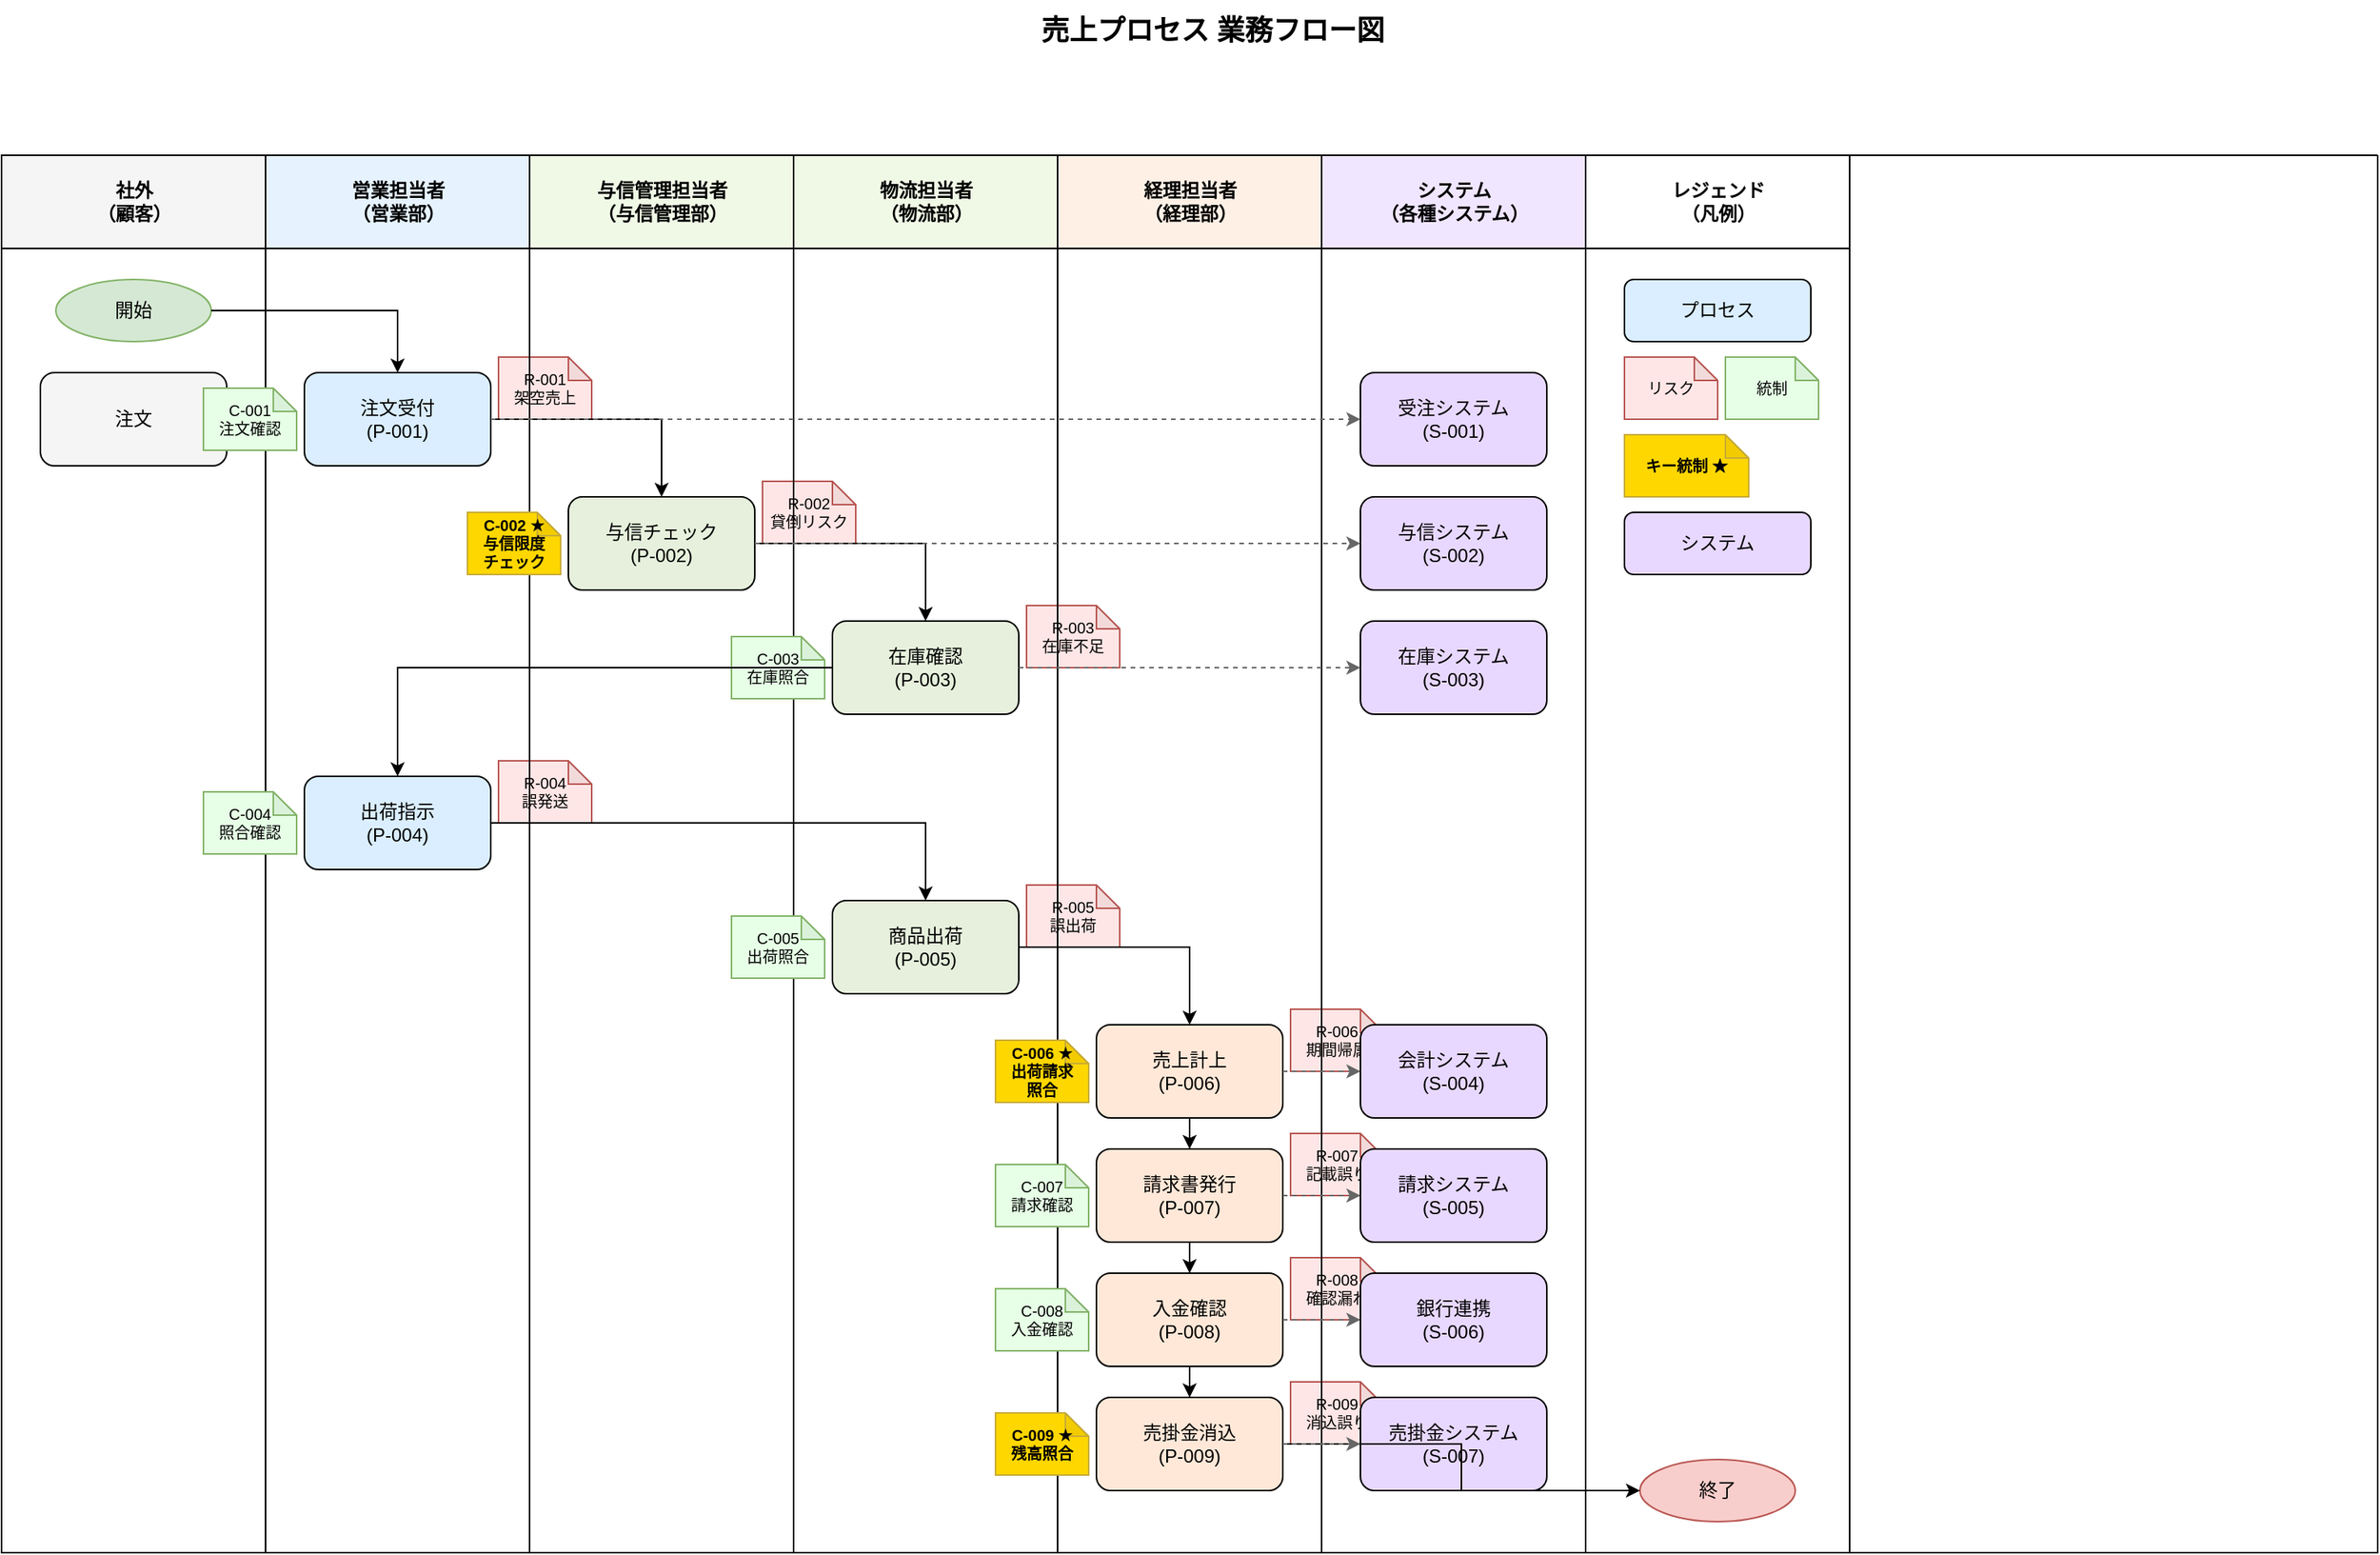 <mxfile version="24.0.0" type="device">
  <diagram name="売上プロセス業務フロー図" id="sales-process-flow">
    <mxGraphModel dx="1422" dy="794" grid="1" gridSize="10" guides="1" tooltips="1" connect="1" arrows="1" fold="1" page="1" pageScale="1" pageWidth="1654" pageHeight="1169" math="0" shadow="0">
      <root>
        <mxCell id="0" />
        <mxCell id="1" parent="0" />
        
        <!-- タイトル -->
        <mxCell id="title" value="売上プロセス 業務フロー図" style="text;html=1;strokeColor=none;fillColor=none;align=center;verticalAlign=middle;whiteSpace=wrap;rounded=0;fontSize=18;fontStyle=1" parent="1" vertex="1">
          <mxGeometry x="600" y="20" width="400" height="40" as="geometry" />
        </mxCell>
        
        <!-- スイムレーンコンテナ -->
        <mxCell id="2" value="" style="swimlane;startSize=0;" parent="1" vertex="1">
          <mxGeometry x="20" y="120" width="1530" height="900" as="geometry" />
        </mxCell>
        
        <!-- 社外（顧客） -->
        <mxCell id="3" value="社外&lt;br&gt;（顧客）" style="swimlane;html=1;startSize=60;fillColor=#F5F5F5;" parent="2" vertex="1">
          <mxGeometry width="170" height="900" as="geometry" />
        </mxCell>
        
        <mxCell id="start" value="開始" style="ellipse;whiteSpace=wrap;html=1;fillColor=#D5E8D4;strokeColor=#82B366;" parent="3" vertex="1">
          <mxGeometry x="35" y="80" width="100" height="40" as="geometry" />
        </mxCell>
        
        <mxCell id="customer-order" value="注文" style="rounded=1;whiteSpace=wrap;html=1;fillColor=#F5F5F5;strokeColor=#000000;" parent="3" vertex="1">
          <mxGeometry x="25" y="140" width="120" height="60" as="geometry" />
        </mxCell>
        
        <!-- 営業担当者 -->
        <mxCell id="4" value="営業担当者&lt;br&gt;（営業部）" style="swimlane;html=1;startSize=60;fillColor=#E6F3FF;" parent="2" vertex="1">
          <mxGeometry x="170" width="170" height="900" as="geometry" />
        </mxCell>
        
        <!-- P-001: 注文受付 -->
        <mxCell id="process-001" value="注文受付&lt;br&gt;(P-001)" style="rounded=1;whiteSpace=wrap;html=1;fillColor=#DAEEFF;strokeColor=#000000;" parent="4" vertex="1">
          <mxGeometry x="25" y="140" width="120" height="60" as="geometry" />
        </mxCell>
        
        <!-- R-001リスク付箋 -->
        <mxCell id="risk-001" value="R-001&lt;br&gt;架空売上" style="shape=note;whiteSpace=wrap;html=1;backgroundOutline=1;darkOpacity=0.05;fillColor=#FFE6E6;strokeColor=#B85450;size=15;fontSize=10;" parent="4" vertex="1">
          <mxGeometry x="150" y="130" width="60" height="40" as="geometry" />
        </mxCell>
        
        <!-- C-001統制付箋 -->
        <mxCell id="control-001" value="C-001&lt;br&gt;注文確認" style="shape=note;whiteSpace=wrap;html=1;backgroundOutline=1;darkOpacity=0.05;fillColor=#E6FFE6;strokeColor=#82B366;size=15;fontSize=10;" parent="4" vertex="1">
          <mxGeometry x="-40" y="150" width="60" height="40" as="geometry" />
        </mxCell>
        
        <!-- P-004: 出荷指示 -->
        <mxCell id="process-004" value="出荷指示&lt;br&gt;(P-004)" style="rounded=1;whiteSpace=wrap;html=1;fillColor=#DAEEFF;strokeColor=#000000;" parent="4" vertex="1">
          <mxGeometry x="25" y="400" width="120" height="60" as="geometry" />
        </mxCell>
        
        <!-- R-004リスク付箋 -->
        <mxCell id="risk-004" value="R-004&lt;br&gt;誤発送" style="shape=note;whiteSpace=wrap;html=1;backgroundOutline=1;darkOpacity=0.05;fillColor=#FFE6E6;strokeColor=#B85450;size=15;fontSize=10;" parent="4" vertex="1">
          <mxGeometry x="150" y="390" width="60" height="40" as="geometry" />
        </mxCell>
        
        <!-- C-004統制付箋 -->
        <mxCell id="control-004" value="C-004&lt;br&gt;照合確認" style="shape=note;whiteSpace=wrap;html=1;backgroundOutline=1;darkOpacity=0.05;fillColor=#E6FFE6;strokeColor=#82B366;size=15;fontSize=10;" parent="4" vertex="1">
          <mxGeometry x="-40" y="410" width="60" height="40" as="geometry" />
        </mxCell>
        
        <!-- 与信管理担当者 -->
        <mxCell id="5" value="与信管理担当者&lt;br&gt;（与信管理部）" style="swimlane;html=1;startSize=60;fillColor=#F0F8E6;" parent="2" vertex="1">
          <mxGeometry x="340" width="170" height="900" as="geometry" />
        </mxCell>
        
        <!-- P-002: 与信チェック -->
        <mxCell id="process-002" value="与信チェック&lt;br&gt;(P-002)" style="rounded=1;whiteSpace=wrap;html=1;fillColor=#E6F0DC;strokeColor=#000000;" parent="5" vertex="1">
          <mxGeometry x="25" y="220" width="120" height="60" as="geometry" />
        </mxCell>
        
        <!-- R-002リスク付箋 -->
        <mxCell id="risk-002" value="R-002&lt;br&gt;貸倒リスク" style="shape=note;whiteSpace=wrap;html=1;backgroundOutline=1;darkOpacity=0.05;fillColor=#FFE6E6;strokeColor=#B85450;size=15;fontSize=10;" parent="5" vertex="1">
          <mxGeometry x="150" y="210" width="60" height="40" as="geometry" />
        </mxCell>
        
        <!-- C-002キーコントロール付箋 -->
        <mxCell id="control-002" value="C-002 ★&lt;br&gt;与信限度&lt;br&gt;チェック" style="shape=note;whiteSpace=wrap;html=1;backgroundOutline=1;darkOpacity=0.05;fillColor=#FFD700;strokeColor=#C8AB37;size=15;fontSize=10;fontStyle=1;" parent="5" vertex="1">
          <mxGeometry x="-40" y="230" width="60" height="40" as="geometry" />
        </mxCell>
        
        <!-- 物流担当者 -->
        <mxCell id="6" value="物流担当者&lt;br&gt;（物流部）" style="swimlane;html=1;startSize=60;fillColor=#F0F8E6;" parent="2" vertex="1">
          <mxGeometry x="510" width="170" height="900" as="geometry" />
        </mxCell>
        
        <!-- P-003: 在庫確認 -->
        <mxCell id="process-003" value="在庫確認&lt;br&gt;(P-003)" style="rounded=1;whiteSpace=wrap;html=1;fillColor=#E6F0DC;strokeColor=#000000;" parent="6" vertex="1">
          <mxGeometry x="25" y="300" width="120" height="60" as="geometry" />
        </mxCell>
        
        <!-- R-003リスク付箋 -->
        <mxCell id="risk-003" value="R-003&lt;br&gt;在庫不足" style="shape=note;whiteSpace=wrap;html=1;backgroundOutline=1;darkOpacity=0.05;fillColor=#FFE6E6;strokeColor=#B85450;size=15;fontSize=10;" parent="6" vertex="1">
          <mxGeometry x="150" y="290" width="60" height="40" as="geometry" />
        </mxCell>
        
        <!-- C-003統制付箋 -->
        <mxCell id="control-003" value="C-003&lt;br&gt;在庫照合" style="shape=note;whiteSpace=wrap;html=1;backgroundOutline=1;darkOpacity=0.05;fillColor=#E6FFE6;strokeColor=#82B366;size=15;fontSize=10;" parent="6" vertex="1">
          <mxGeometry x="-40" y="310" width="60" height="40" as="geometry" />
        </mxCell>
        
        <!-- P-005: 商品出荷 -->
        <mxCell id="process-005" value="商品出荷&lt;br&gt;(P-005)" style="rounded=1;whiteSpace=wrap;html=1;fillColor=#E6F0DC;strokeColor=#000000;" parent="6" vertex="1">
          <mxGeometry x="25" y="480" width="120" height="60" as="geometry" />
        </mxCell>
        
        <!-- R-005リスク付箋 -->
        <mxCell id="risk-005" value="R-005&lt;br&gt;誤出荷" style="shape=note;whiteSpace=wrap;html=1;backgroundOutline=1;darkOpacity=0.05;fillColor=#FFE6E6;strokeColor=#B85450;size=15;fontSize=10;" parent="6" vertex="1">
          <mxGeometry x="150" y="470" width="60" height="40" as="geometry" />
        </mxCell>
        
        <!-- C-005統制付箋 -->
        <mxCell id="control-005" value="C-005&lt;br&gt;出荷照合" style="shape=note;whiteSpace=wrap;html=1;backgroundOutline=1;darkOpacity=0.05;fillColor=#E6FFE6;strokeColor=#82B366;size=15;fontSize=10;" parent="6" vertex="1">
          <mxGeometry x="-40" y="490" width="60" height="40" as="geometry" />
        </mxCell>
        
        <!-- 経理担当者 -->
        <mxCell id="7" value="経理担当者&lt;br&gt;（経理部）" style="swimlane;html=1;startSize=60;fillColor=#FFF0E6;" parent="2" vertex="1">
          <mxGeometry x="680" width="170" height="900" as="geometry" />
        </mxCell>
        
        <!-- P-006: 売上計上 -->
        <mxCell id="process-006" value="売上計上&lt;br&gt;(P-006)" style="rounded=1;whiteSpace=wrap;html=1;fillColor=#FFE8D8;strokeColor=#000000;" parent="7" vertex="1">
          <mxGeometry x="25" y="560" width="120" height="60" as="geometry" />
        </mxCell>
        
        <!-- R-006リスク付箋 -->
        <mxCell id="risk-006" value="R-006&lt;br&gt;期間帰属" style="shape=note;whiteSpace=wrap;html=1;backgroundOutline=1;darkOpacity=0.05;fillColor=#FFE6E6;strokeColor=#B85450;size=15;fontSize=10;" parent="7" vertex="1">
          <mxGeometry x="150" y="550" width="60" height="40" as="geometry" />
        </mxCell>
        
        <!-- C-006キーコントロール付箋 -->
        <mxCell id="control-006" value="C-006 ★&lt;br&gt;出荷請求&lt;br&gt;照合" style="shape=note;whiteSpace=wrap;html=1;backgroundOutline=1;darkOpacity=0.05;fillColor=#FFD700;strokeColor=#C8AB37;size=15;fontSize=10;fontStyle=1;" parent="7" vertex="1">
          <mxGeometry x="-40" y="570" width="60" height="40" as="geometry" />
        </mxCell>
        
        <!-- P-007: 請求書発行 -->
        <mxCell id="process-007" value="請求書発行&lt;br&gt;(P-007)" style="rounded=1;whiteSpace=wrap;html=1;fillColor=#FFE8D8;strokeColor=#000000;" parent="7" vertex="1">
          <mxGeometry x="25" y="640" width="120" height="60" as="geometry" />
        </mxCell>
        
        <!-- R-007リスク付箋 -->
        <mxCell id="risk-007" value="R-007&lt;br&gt;記載誤り" style="shape=note;whiteSpace=wrap;html=1;backgroundOutline=1;darkOpacity=0.05;fillColor=#FFE6E6;strokeColor=#B85450;size=15;fontSize=10;" parent="7" vertex="1">
          <mxGeometry x="150" y="630" width="60" height="40" as="geometry" />
        </mxCell>
        
        <!-- C-007統制付箋 -->
        <mxCell id="control-007" value="C-007&lt;br&gt;請求確認" style="shape=note;whiteSpace=wrap;html=1;backgroundOutline=1;darkOpacity=0.05;fillColor=#E6FFE6;strokeColor=#82B366;size=15;fontSize=10;" parent="7" vertex="1">
          <mxGeometry x="-40" y="650" width="60" height="40" as="geometry" />
        </mxCell>
        
        <!-- P-008: 入金確認 -->
        <mxCell id="process-008" value="入金確認&lt;br&gt;(P-008)" style="rounded=1;whiteSpace=wrap;html=1;fillColor=#FFE8D8;strokeColor=#000000;" parent="7" vertex="1">
          <mxGeometry x="25" y="720" width="120" height="60" as="geometry" />
        </mxCell>
        
        <!-- R-008リスク付箋 -->
        <mxCell id="risk-008" value="R-008&lt;br&gt;確認漏れ" style="shape=note;whiteSpace=wrap;html=1;backgroundOutline=1;darkOpacity=0.05;fillColor=#FFE6E6;strokeColor=#B85450;size=15;fontSize=10;" parent="7" vertex="1">
          <mxGeometry x="150" y="710" width="60" height="40" as="geometry" />
        </mxCell>
        
        <!-- C-008統制付箋 -->
        <mxCell id="control-008" value="C-008&lt;br&gt;入金確認" style="shape=note;whiteSpace=wrap;html=1;backgroundOutline=1;darkOpacity=0.05;fillColor=#E6FFE6;strokeColor=#82B366;size=15;fontSize=10;" parent="7" vertex="1">
          <mxGeometry x="-40" y="730" width="60" height="40" as="geometry" />
        </mxCell>
        
        <!-- P-009: 売掛金消込 -->
        <mxCell id="process-009" value="売掛金消込&lt;br&gt;(P-009)" style="rounded=1;whiteSpace=wrap;html=1;fillColor=#FFE8D8;strokeColor=#000000;" parent="7" vertex="1">
          <mxGeometry x="25" y="800" width="120" height="60" as="geometry" />
        </mxCell>
        
        <!-- R-009リスク付箋 -->
        <mxCell id="risk-009" value="R-009&lt;br&gt;消込誤り" style="shape=note;whiteSpace=wrap;html=1;backgroundOutline=1;darkOpacity=0.05;fillColor=#FFE6E6;strokeColor=#B85450;size=15;fontSize=10;" parent="7" vertex="1">
          <mxGeometry x="150" y="790" width="60" height="40" as="geometry" />
        </mxCell>
        
        <!-- C-009キーコントロール付箋 -->
        <mxCell id="control-009" value="C-009 ★&lt;br&gt;残高照合" style="shape=note;whiteSpace=wrap;html=1;backgroundOutline=1;darkOpacity=0.05;fillColor=#FFD700;strokeColor=#C8AB37;size=15;fontSize=10;fontStyle=1;" parent="7" vertex="1">
          <mxGeometry x="-40" y="810" width="60" height="40" as="geometry" />
        </mxCell>
        
        <!-- システム -->
        <mxCell id="8" value="システム&lt;br&gt;（各種システム）" style="swimlane;html=1;startSize=60;fillColor=#F0E6FF;" parent="2" vertex="1">
          <mxGeometry x="850" width="170" height="900" as="geometry" />
        </mxCell>
        
        <!-- S-001: 受注システム -->
        <mxCell id="system-001" value="受注システム&lt;br&gt;(S-001)" style="rounded=1;whiteSpace=wrap;html=1;fillColor=#E8D8FF;strokeColor=#000000;" parent="8" vertex="1">
          <mxGeometry x="25" y="140" width="120" height="60" as="geometry" />
        </mxCell>
        
        <!-- S-002: 与信システム -->
        <mxCell id="system-002" value="与信システム&lt;br&gt;(S-002)" style="rounded=1;whiteSpace=wrap;html=1;fillColor=#E8D8FF;strokeColor=#000000;" parent="8" vertex="1">
          <mxGeometry x="25" y="220" width="120" height="60" as="geometry" />
        </mxCell>
        
        <!-- S-003: 在庫システム -->
        <mxCell id="system-003" value="在庫システム&lt;br&gt;(S-003)" style="rounded=1;whiteSpace=wrap;html=1;fillColor=#E8D8FF;strokeColor=#000000;" parent="8" vertex="1">
          <mxGeometry x="25" y="300" width="120" height="60" as="geometry" />
        </mxCell>
        
        <!-- S-004: 会計システム -->
        <mxCell id="system-004" value="会計システム&lt;br&gt;(S-004)" style="rounded=1;whiteSpace=wrap;html=1;fillColor=#E8D8FF;strokeColor=#000000;" parent="8" vertex="1">
          <mxGeometry x="25" y="560" width="120" height="60" as="geometry" />
        </mxCell>
        
        <!-- S-005: 請求システム -->
        <mxCell id="system-005" value="請求システム&lt;br&gt;(S-005)" style="rounded=1;whiteSpace=wrap;html=1;fillColor=#E8D8FF;strokeColor=#000000;" parent="8" vertex="1">
          <mxGeometry x="25" y="640" width="120" height="60" as="geometry" />
        </mxCell>
        
        <!-- S-006: 銀行連携 -->
        <mxCell id="system-006" value="銀行連携&lt;br&gt;(S-006)" style="rounded=1;whiteSpace=wrap;html=1;fillColor=#E8D8FF;strokeColor=#000000;" parent="8" vertex="1">
          <mxGeometry x="25" y="720" width="120" height="60" as="geometry" />
        </mxCell>
        
        <!-- S-007: 売掛金システム -->
        <mxCell id="system-007" value="売掛金システム&lt;br&gt;(S-007)" style="rounded=1;whiteSpace=wrap;html=1;fillColor=#E8D8FF;strokeColor=#000000;" parent="8" vertex="1">
          <mxGeometry x="25" y="800" width="120" height="60" as="geometry" />
        </mxCell>
        
        <!-- レジェンド -->
        <mxCell id="9" value="レジェンド&lt;br&gt;（凡例）" style="swimlane;html=1;startSize=60;fillColor=#FFFFFF;" parent="2" vertex="1">
          <mxGeometry x="1020" width="170" height="900" as="geometry" />
        </mxCell>
        
        <mxCell id="end" value="終了" style="ellipse;whiteSpace=wrap;html=1;fillColor=#F8CECC;strokeColor=#B85450;" parent="9" vertex="1">
          <mxGeometry x="35" y="840" width="100" height="40" as="geometry" />
        </mxCell>
        
        <!-- レジェンド要素 -->
        <mxCell id="legend-process" value="プロセス" style="rounded=1;whiteSpace=wrap;html=1;fillColor=#DAEEFF;strokeColor=#000000;" parent="9" vertex="1">
          <mxGeometry x="25" y="80" width="120" height="40" as="geometry" />
        </mxCell>
        
        <mxCell id="legend-risk" value="リスク" style="shape=note;whiteSpace=wrap;html=1;backgroundOutline=1;darkOpacity=0.05;fillColor=#FFE6E6;strokeColor=#B85450;size=15;fontSize=10;" parent="9" vertex="1">
          <mxGeometry x="25" y="130" width="60" height="40" as="geometry" />
        </mxCell>
        
        <mxCell id="legend-control" value="統制" style="shape=note;whiteSpace=wrap;html=1;backgroundOutline=1;darkOpacity=0.05;fillColor=#E6FFE6;strokeColor=#82B366;size=15;fontSize=10;" parent="9" vertex="1">
          <mxGeometry x="90" y="130" width="60" height="40" as="geometry" />
        </mxCell>
        
        <mxCell id="legend-key-control" value="キー統制 ★" style="shape=note;whiteSpace=wrap;html=1;backgroundOutline=1;darkOpacity=0.05;fillColor=#FFD700;strokeColor=#C8AB37;size=15;fontSize=10;fontStyle=1;" parent="9" vertex="1">
          <mxGeometry x="25" y="180" width="80" height="40" as="geometry" />
        </mxCell>
        
        <mxCell id="legend-system" value="システム" style="rounded=1;whiteSpace=wrap;html=1;fillColor=#E8D8FF;strokeColor=#000000;" parent="9" vertex="1">
          <mxGeometry x="25" y="230" width="120" height="40" as="geometry" />
        </mxCell>
        
        <!-- フロー線 -->
        <!-- 顧客→営業 -->
        <mxCell id="flow-1" value="" style="edgeStyle=orthogonalEdgeStyle;rounded=0;orthogonalLoop=1;jettySize=auto;html=1;" parent="2" source="start" target="process-001" edge="1">
          <mxGeometry relative="1" as="geometry" />
        </mxCell>
        
        <!-- 営業→与信 -->
        <mxCell id="flow-2" value="" style="edgeStyle=orthogonalEdgeStyle;rounded=0;orthogonalLoop=1;jettySize=auto;html=1;" parent="2" source="process-001" target="process-002" edge="1">
          <mxGeometry relative="1" as="geometry" />
        </mxCell>
        
        <!-- 与信→物流 -->
        <mxCell id="flow-3" value="" style="edgeStyle=orthogonalEdgeStyle;rounded=0;orthogonalLoop=1;jettySize=auto;html=1;" parent="2" source="process-002" target="process-003" edge="1">
          <mxGeometry relative="1" as="geometry" />
        </mxCell>
        
        <!-- 物流→営業（出荷指示） -->
        <mxCell id="flow-4" value="" style="edgeStyle=orthogonalEdgeStyle;rounded=0;orthogonalLoop=1;jettySize=auto;html=1;" parent="2" source="process-003" target="process-004" edge="1">
          <mxGeometry relative="1" as="geometry" />
        </mxCell>
        
        <!-- 営業→物流（出荷） -->
        <mxCell id="flow-5" value="" style="edgeStyle=orthogonalEdgeStyle;rounded=0;orthogonalLoop=1;jettySize=auto;html=1;" parent="2" source="process-004" target="process-005" edge="1">
          <mxGeometry relative="1" as="geometry" />
        </mxCell>
        
        <!-- 物流→経理（売上計上） -->
        <mxCell id="flow-6" value="" style="edgeStyle=orthogonalEdgeStyle;rounded=0;orthogonalLoop=1;jettySize=auto;html=1;" parent="2" source="process-005" target="process-006" edge="1">
          <mxGeometry relative="1" as="geometry" />
        </mxCell>
        
        <!-- 経理内フロー -->
        <mxCell id="flow-7" value="" style="edgeStyle=orthogonalEdgeStyle;rounded=0;orthogonalLoop=1;jettySize=auto;html=1;" parent="2" source="process-006" target="process-007" edge="1">
          <mxGeometry relative="1" as="geometry" />
        </mxCell>
        
        <mxCell id="flow-8" value="" style="edgeStyle=orthogonalEdgeStyle;rounded=0;orthogonalLoop=1;jettySize=auto;html=1;" parent="2" source="process-007" target="process-008" edge="1">
          <mxGeometry relative="1" as="geometry" />
        </mxCell>
        
        <mxCell id="flow-9" value="" style="edgeStyle=orthogonalEdgeStyle;rounded=0;orthogonalLoop=1;jettySize=auto;html=1;" parent="2" source="process-008" target="process-009" edge="1">
          <mxGeometry relative="1" as="geometry" />
        </mxCell>
        
        <!-- 消込→終了 -->
        <mxCell id="flow-10" value="" style="edgeStyle=orthogonalEdgeStyle;rounded=0;orthogonalLoop=1;jettySize=auto;html=1;" parent="2" source="process-009" target="end" edge="1">
          <mxGeometry relative="1" as="geometry" />
        </mxCell>
        
        <!-- システム連携線（破線） -->
        <!-- 営業→受注システム -->
        <mxCell id="sys-flow-1" value="" style="edgeStyle=orthogonalEdgeStyle;rounded=0;orthogonalLoop=1;jettySize=auto;html=1;dashed=1;strokeColor=#666666;" parent="2" source="process-001" target="system-001" edge="1">
          <mxGeometry relative="1" as="geometry" />
        </mxCell>
        
        <!-- 与信→与信システム -->
        <mxCell id="sys-flow-2" value="" style="edgeStyle=orthogonalEdgeStyle;rounded=0;orthogonalLoop=1;jettySize=auto;html=1;dashed=1;strokeColor=#666666;" parent="2" source="process-002" target="system-002" edge="1">
          <mxGeometry relative="1" as="geometry" />
        </mxCell>
        
        <!-- 物流→在庫システム -->
        <mxCell id="sys-flow-3" value="" style="edgeStyle=orthogonalEdgeStyle;rounded=0;orthogonalLoop=1;jettySize=auto;html=1;dashed=1;strokeColor=#666666;" parent="2" source="process-003" target="system-003" edge="1">
          <mxGeometry relative="1" as="geometry" />
        </mxCell>
        
        <!-- 経理→会計システム -->
        <mxCell id="sys-flow-4" value="" style="edgeStyle=orthogonalEdgeStyle;rounded=0;orthogonalLoop=1;jettySize=auto;html=1;dashed=1;strokeColor=#666666;" parent="2" source="process-006" target="system-004" edge="1">
          <mxGeometry relative="1" as="geometry" />
        </mxCell>
        
        <!-- 請求→請求システム -->
        <mxCell id="sys-flow-5" value="" style="edgeStyle=orthogonalEdgeStyle;rounded=0;orthogonalLoop=1;jettySize=auto;html=1;dashed=1;strokeColor=#666666;" parent="2" source="process-007" target="system-005" edge="1">
          <mxGeometry relative="1" as="geometry" />
        </mxCell>
        
        <!-- 入金→銀行連携 -->
        <mxCell id="sys-flow-6" value="" style="edgeStyle=orthogonalEdgeStyle;rounded=0;orthogonalLoop=1;jettySize=auto;html=1;dashed=1;strokeColor=#666666;" parent="2" source="process-008" target="system-006" edge="1">
          <mxGeometry relative="1" as="geometry" />
        </mxCell>
        
        <!-- 消込→売掛金システム -->
        <mxCell id="sys-flow-7" value="" style="edgeStyle=orthogonalEdgeStyle;rounded=0;orthogonalLoop=1;jettySize=auto;html=1;dashed=1;strokeColor=#666666;" parent="2" source="process-009" target="system-007" edge="1">
          <mxGeometry relative="1" as="geometry" />
        </mxCell>
        
      </root>
    </mxGraphModel>
  </diagram>
</mxfile>